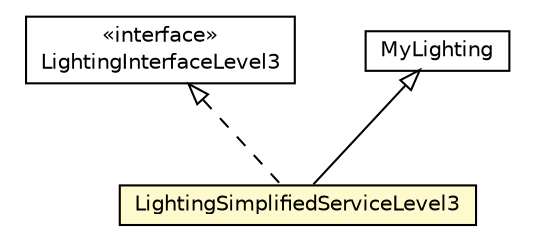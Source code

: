 #!/usr/local/bin/dot
#
# Class diagram 
# Generated by UMLGraph version R5_6-24-gf6e263 (http://www.umlgraph.org/)
#

digraph G {
	edge [fontname="Helvetica",fontsize=10,labelfontname="Helvetica",labelfontsize=10];
	node [fontname="Helvetica",fontsize=10,shape=plaintext];
	nodesep=0.25;
	ranksep=0.5;
	// org.universAAL.ontology.lighting.simple.LightingInterfaceLevel3
	c15392 [label=<<table title="org.universAAL.ontology.lighting.simple.LightingInterfaceLevel3" border="0" cellborder="1" cellspacing="0" cellpadding="2" port="p" href="../../../ontology/lighting/simple/LightingInterfaceLevel3.html">
		<tr><td><table border="0" cellspacing="0" cellpadding="1">
<tr><td align="center" balign="center"> &#171;interface&#187; </td></tr>
<tr><td align="center" balign="center"> LightingInterfaceLevel3 </td></tr>
		</table></td></tr>
		</table>>, URL="../../../ontology/lighting/simple/LightingInterfaceLevel3.html", fontname="Helvetica", fontcolor="black", fontsize=10.0];
	// org.universAAL.samples.lighting.server_simple.LightingSimplifiedServiceLevel3
	c15420 [label=<<table title="org.universAAL.samples.lighting.server_simple.LightingSimplifiedServiceLevel3" border="0" cellborder="1" cellspacing="0" cellpadding="2" port="p" bgcolor="lemonChiffon" href="./LightingSimplifiedServiceLevel3.html">
		<tr><td><table border="0" cellspacing="0" cellpadding="1">
<tr><td align="center" balign="center"> LightingSimplifiedServiceLevel3 </td></tr>
		</table></td></tr>
		</table>>, URL="./LightingSimplifiedServiceLevel3.html", fontname="Helvetica", fontcolor="black", fontsize=10.0];
	// org.universAAL.samples.lighting.server_simple.unit_impl.MyLighting
	c15425 [label=<<table title="org.universAAL.samples.lighting.server_simple.unit_impl.MyLighting" border="0" cellborder="1" cellspacing="0" cellpadding="2" port="p" href="./unit_impl/MyLighting.html">
		<tr><td><table border="0" cellspacing="0" cellpadding="1">
<tr><td align="center" balign="center"> MyLighting </td></tr>
		</table></td></tr>
		</table>>, URL="./unit_impl/MyLighting.html", fontname="Helvetica", fontcolor="black", fontsize=10.0];
	//org.universAAL.samples.lighting.server_simple.LightingSimplifiedServiceLevel3 extends org.universAAL.samples.lighting.server_simple.unit_impl.MyLighting
	c15425:p -> c15420:p [dir=back,arrowtail=empty];
	//org.universAAL.samples.lighting.server_simple.LightingSimplifiedServiceLevel3 implements org.universAAL.ontology.lighting.simple.LightingInterfaceLevel3
	c15392:p -> c15420:p [dir=back,arrowtail=empty,style=dashed];
}

